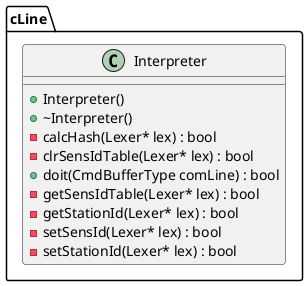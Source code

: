 @startuml





/' Objects '/

namespace cLine {
	class Interpreter {
		+Interpreter()
		+~Interpreter()
		-calcHash(Lexer* lex) : bool
		-clrSensIdTable(Lexer* lex) : bool
		+doit(CmdBufferType comLine) : bool
		-getSensIdTable(Lexer* lex) : bool
		-getStationId(Lexer* lex) : bool
		-setSensId(Lexer* lex) : bool
		-setStationId(Lexer* lex) : bool
	}
}





/' Inheritance relationships '/




/' Aggregation relationships '/





/' Dependency relationships '/





/' Nested objects '/



@enduml
